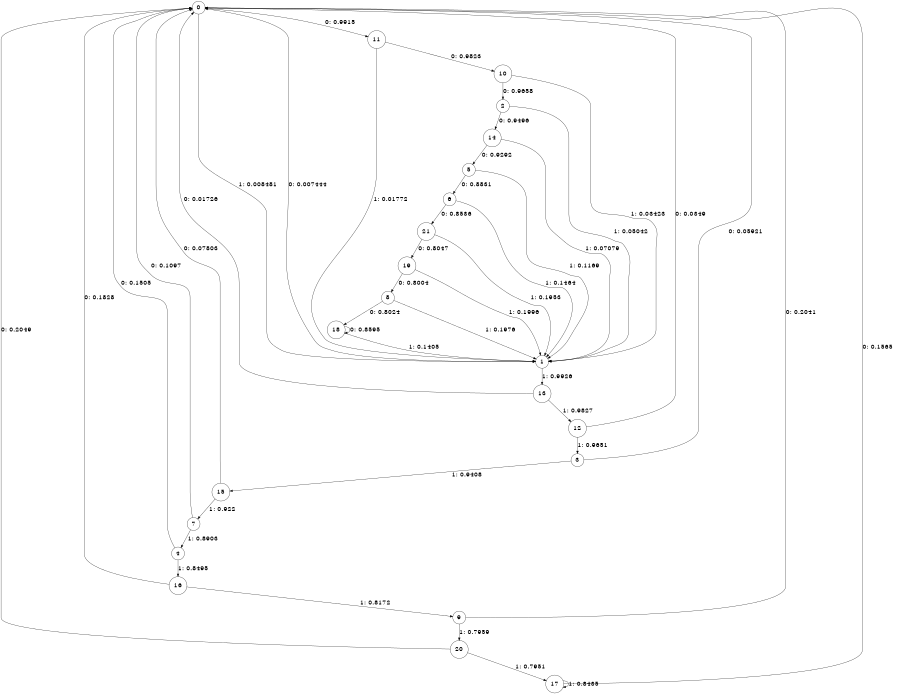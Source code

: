 digraph "ch2_random_source_L15" {
size = "6,8.5";
ratio = "fill";
node [shape = circle];
node [fontsize = 24];
edge [fontsize = 24];
0 -> 11 [label = "0: 0.9915   "];
0 -> 1 [label = "1: 0.008481  "];
1 -> 0 [label = "0: 0.007444  "];
1 -> 13 [label = "1: 0.9926   "];
2 -> 14 [label = "0: 0.9496   "];
2 -> 1 [label = "1: 0.05042  "];
3 -> 0 [label = "0: 0.05921  "];
3 -> 15 [label = "1: 0.9408   "];
4 -> 0 [label = "0: 0.1505   "];
4 -> 16 [label = "1: 0.8495   "];
5 -> 6 [label = "0: 0.8831   "];
5 -> 1 [label = "1: 0.1169   "];
6 -> 21 [label = "0: 0.8536   "];
6 -> 1 [label = "1: 0.1464   "];
7 -> 0 [label = "0: 0.1097   "];
7 -> 4 [label = "1: 0.8903   "];
8 -> 18 [label = "0: 0.8024   "];
8 -> 1 [label = "1: 0.1976   "];
9 -> 0 [label = "0: 0.2041   "];
9 -> 20 [label = "1: 0.7959   "];
10 -> 2 [label = "0: 0.9658   "];
10 -> 1 [label = "1: 0.03423  "];
11 -> 10 [label = "0: 0.9823   "];
11 -> 1 [label = "1: 0.01772  "];
12 -> 0 [label = "0: 0.0349   "];
12 -> 3 [label = "1: 0.9651   "];
13 -> 0 [label = "0: 0.01726  "];
13 -> 12 [label = "1: 0.9827   "];
14 -> 5 [label = "0: 0.9292   "];
14 -> 1 [label = "1: 0.07079  "];
15 -> 0 [label = "0: 0.07803  "];
15 -> 7 [label = "1: 0.922    "];
16 -> 0 [label = "0: 0.1828   "];
16 -> 9 [label = "1: 0.8172   "];
17 -> 0 [label = "0: 0.1565   "];
17 -> 17 [label = "1: 0.8435   "];
18 -> 18 [label = "0: 0.8595   "];
18 -> 1 [label = "1: 0.1405   "];
19 -> 8 [label = "0: 0.8004   "];
19 -> 1 [label = "1: 0.1996   "];
20 -> 0 [label = "0: 0.2049   "];
20 -> 17 [label = "1: 0.7951   "];
21 -> 19 [label = "0: 0.8047   "];
21 -> 1 [label = "1: 0.1953   "];
}